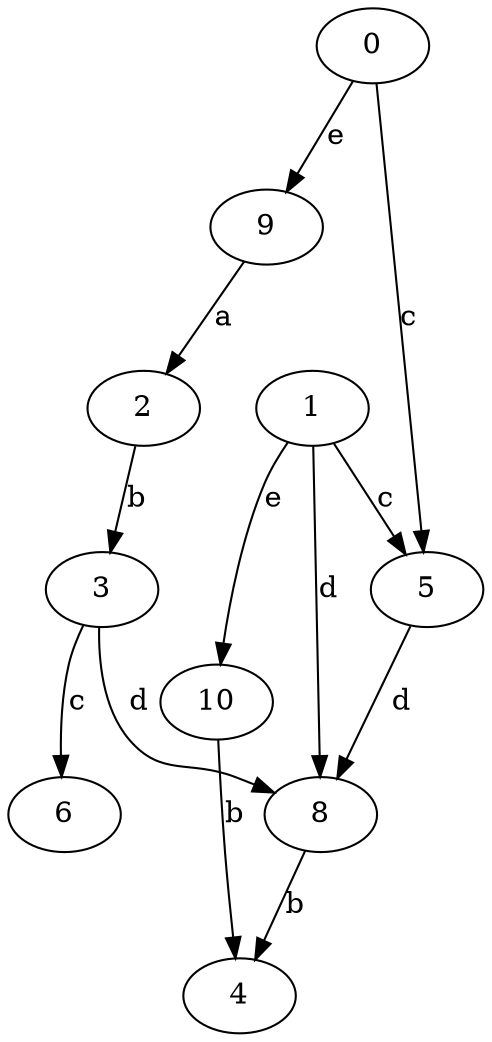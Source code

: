 strict digraph  {
0;
1;
2;
3;
4;
5;
6;
8;
9;
10;
0 -> 5  [label=c];
0 -> 9  [label=e];
1 -> 5  [label=c];
1 -> 8  [label=d];
1 -> 10  [label=e];
2 -> 3  [label=b];
3 -> 6  [label=c];
3 -> 8  [label=d];
5 -> 8  [label=d];
8 -> 4  [label=b];
9 -> 2  [label=a];
10 -> 4  [label=b];
}
